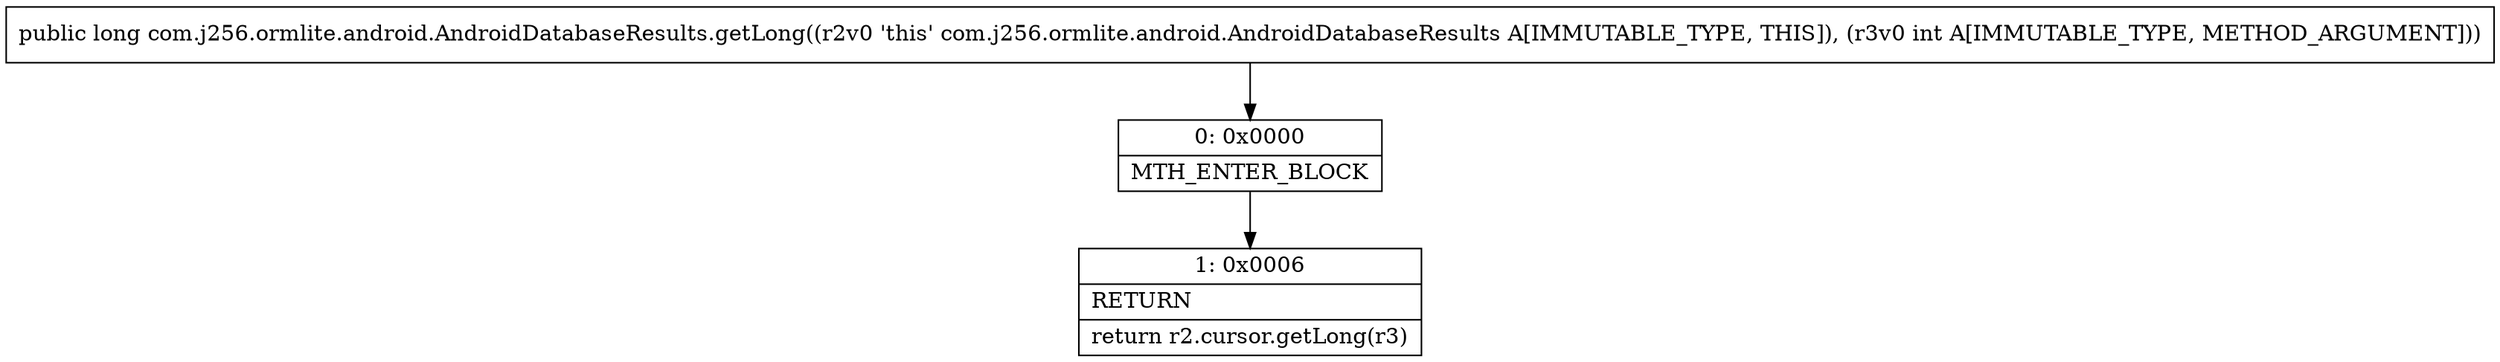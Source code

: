 digraph "CFG forcom.j256.ormlite.android.AndroidDatabaseResults.getLong(I)J" {
Node_0 [shape=record,label="{0\:\ 0x0000|MTH_ENTER_BLOCK\l}"];
Node_1 [shape=record,label="{1\:\ 0x0006|RETURN\l|return r2.cursor.getLong(r3)\l}"];
MethodNode[shape=record,label="{public long com.j256.ormlite.android.AndroidDatabaseResults.getLong((r2v0 'this' com.j256.ormlite.android.AndroidDatabaseResults A[IMMUTABLE_TYPE, THIS]), (r3v0 int A[IMMUTABLE_TYPE, METHOD_ARGUMENT])) }"];
MethodNode -> Node_0;
Node_0 -> Node_1;
}

